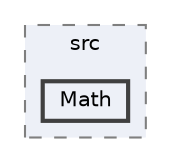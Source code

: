 digraph "plugins/learndash-certificate-builder/vendor/setasign/fpdi/src/Math"
{
 // LATEX_PDF_SIZE
  bgcolor="transparent";
  edge [fontname=Helvetica,fontsize=10,labelfontname=Helvetica,labelfontsize=10];
  node [fontname=Helvetica,fontsize=10,shape=box,height=0.2,width=0.4];
  compound=true
  subgraph clusterdir_bf770d22d18d716262956a9ef05fa15e {
    graph [ bgcolor="#edf0f7", pencolor="grey50", label="src", fontname=Helvetica,fontsize=10 style="filled,dashed", URL="dir_bf770d22d18d716262956a9ef05fa15e.html",tooltip=""]
  dir_cff9dc0db23c4914afc76bb73470ae4a [label="Math", fillcolor="#edf0f7", color="grey25", style="filled,bold", URL="dir_cff9dc0db23c4914afc76bb73470ae4a.html",tooltip=""];
  }
}
